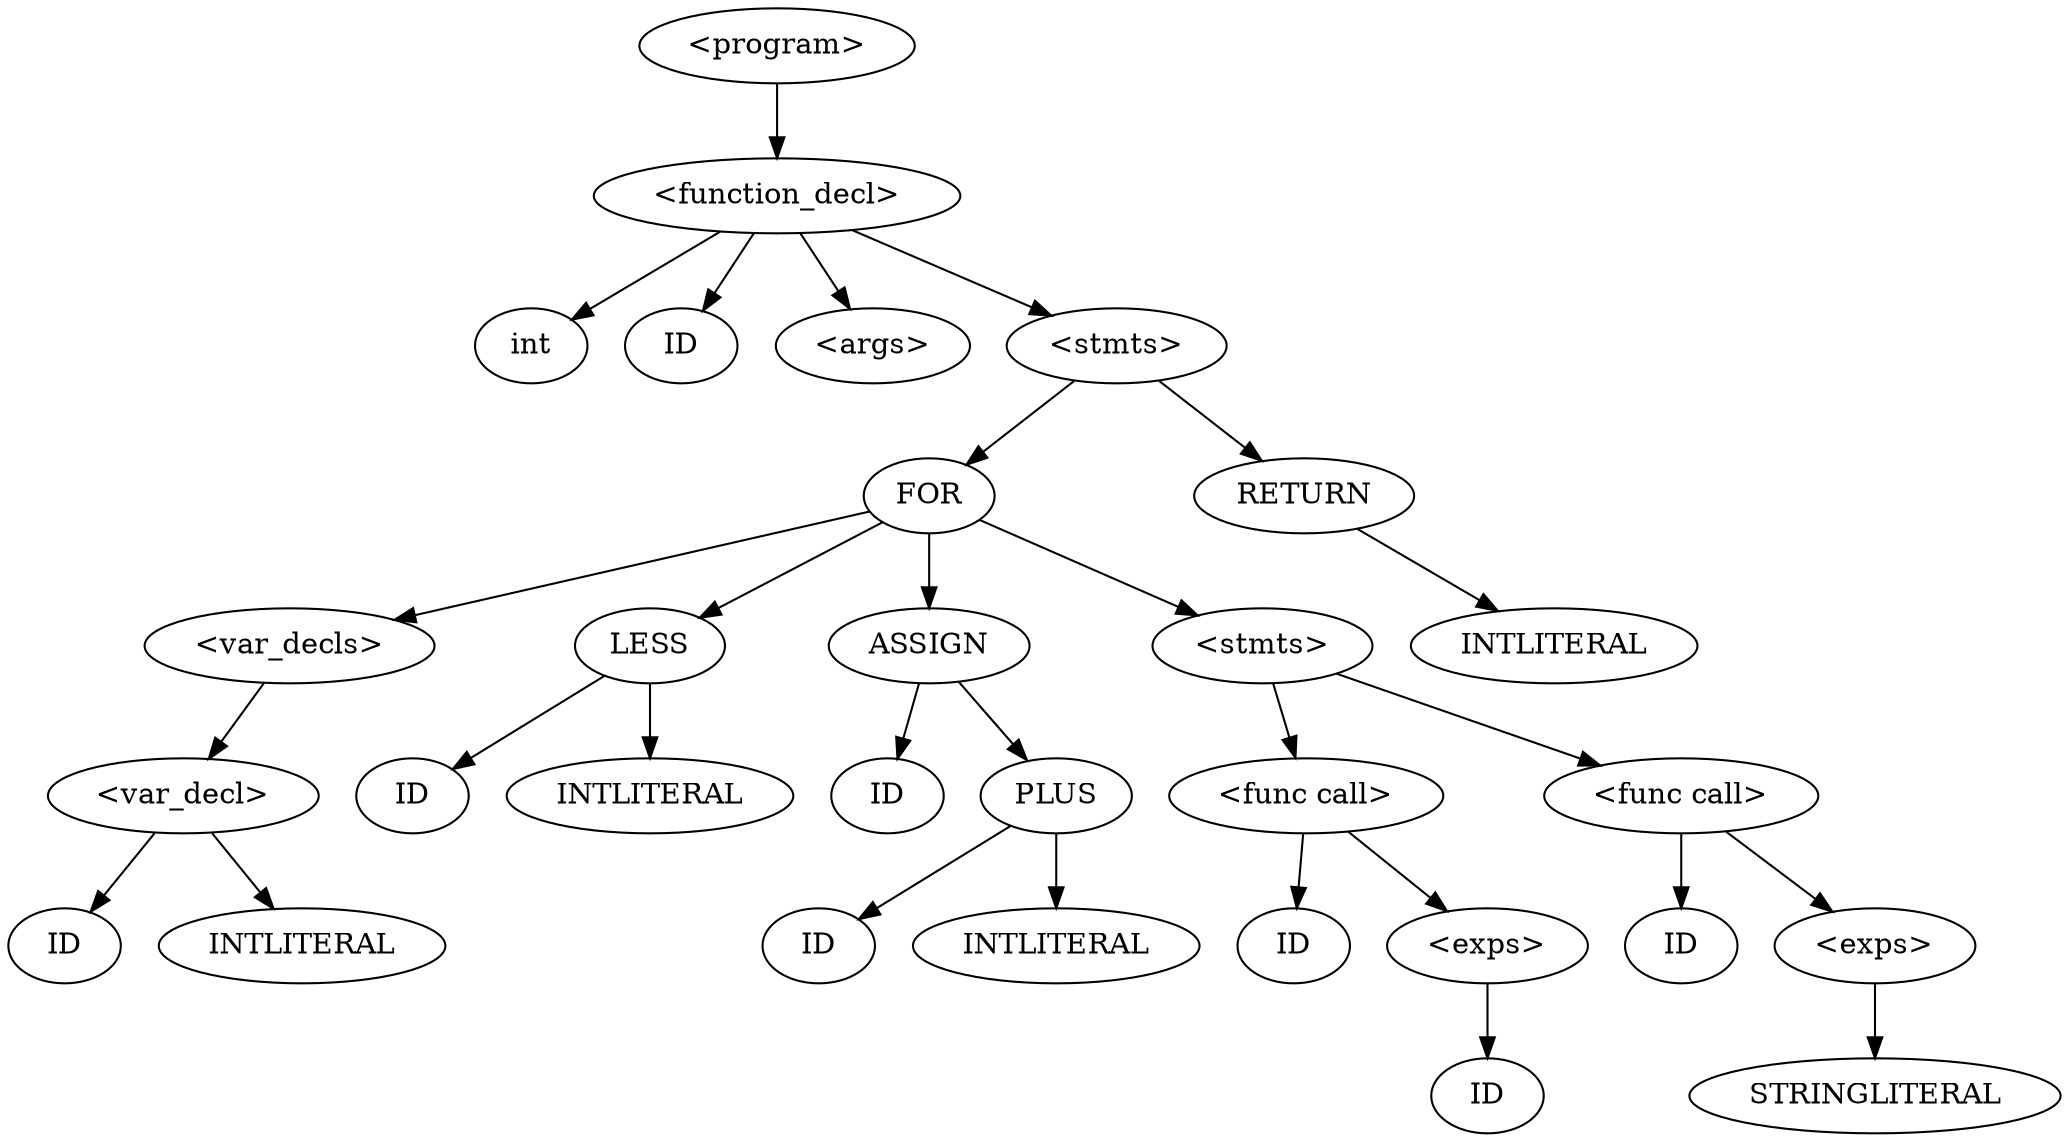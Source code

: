 digraph AST {
node0 [label="<program>",lexeme=""];
node1 [label="<function_decl>",lexeme=""];
node2 [label="int",lexeme=""];
node1 -> node2;
node3 [label="ID",lexeme="main"];
node1 -> node3;
node4 [label="<args>",lexeme=""];
node1 -> node4;
node5 [label="<stmts>",lexeme=""];
node6 [label="FOR",lexeme=""];
node7 [label="<var_decls>",lexeme=""];
node8 [label="<var_decl>",lexeme=""];
node9 [label="ID",lexeme="i"];
node8 -> node9;
node10 [label="INTLITERAL",lexeme="0"];
node8 -> node10;
node7 -> node8;
node6 -> node7;
node11 [label="LESS",lexeme=""];
node12 [label="ID",lexeme="i"];
node11 -> node12;
node13 [label="INTLITERAL",lexeme="10"];
node11 -> node13;
node6 -> node11;
node14 [label="ASSIGN",lexeme=""];
node15 [label="ID",lexeme="i"];
node14 -> node15;
node16 [label="PLUS",lexeme=""];
node17 [label="ID",lexeme="i"];
node16 -> node17;
node18 [label="INTLITERAL",lexeme="1"];
node16 -> node18;
node14 -> node16;
node6 -> node14;
node19 [label="<stmts>",lexeme=""];
node20 [label="<func call>",lexeme=""];
node21 [label="ID",lexeme="print_int"];
node20 -> node21;
node22 [label="<exps>",lexeme=""];
node23 [label="ID",lexeme="i"];
node22 -> node23;
node20 -> node22;
node19 -> node20;
node24 [label="<func call>",lexeme=""];
node25 [label="ID",lexeme="print_string"];
node24 -> node25;
node26 [label="<exps>",lexeme=""];
node27 [label="STRINGLITERAL",lexeme="\n"];
node26 -> node27;
node24 -> node26;
node19 -> node24;
node6 -> node19;
node5 -> node6;
node28 [label="RETURN",lexeme=""];
node29 [label="INTLITERAL",lexeme="0"];
node28 -> node29;
node5 -> node28;
node1 -> node5;
node0 -> node1;
}